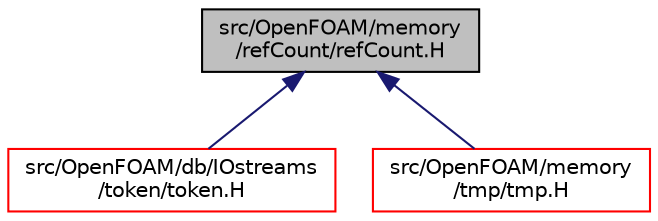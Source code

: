 digraph "src/OpenFOAM/memory/refCount/refCount.H"
{
  bgcolor="transparent";
  edge [fontname="Helvetica",fontsize="10",labelfontname="Helvetica",labelfontsize="10"];
  node [fontname="Helvetica",fontsize="10",shape=record];
  Node6 [label="src/OpenFOAM/memory\l/refCount/refCount.H",height=0.2,width=0.4,color="black", fillcolor="grey75", style="filled", fontcolor="black"];
  Node6 -> Node7 [dir="back",color="midnightblue",fontsize="10",style="solid",fontname="Helvetica"];
  Node7 [label="src/OpenFOAM/db/IOstreams\l/token/token.H",height=0.2,width=0.4,color="red",URL="$a09947.html"];
  Node6 -> Node5099 [dir="back",color="midnightblue",fontsize="10",style="solid",fontname="Helvetica"];
  Node5099 [label="src/OpenFOAM/memory\l/tmp/tmp.H",height=0.2,width=0.4,color="red",URL="$a11837.html"];
}
